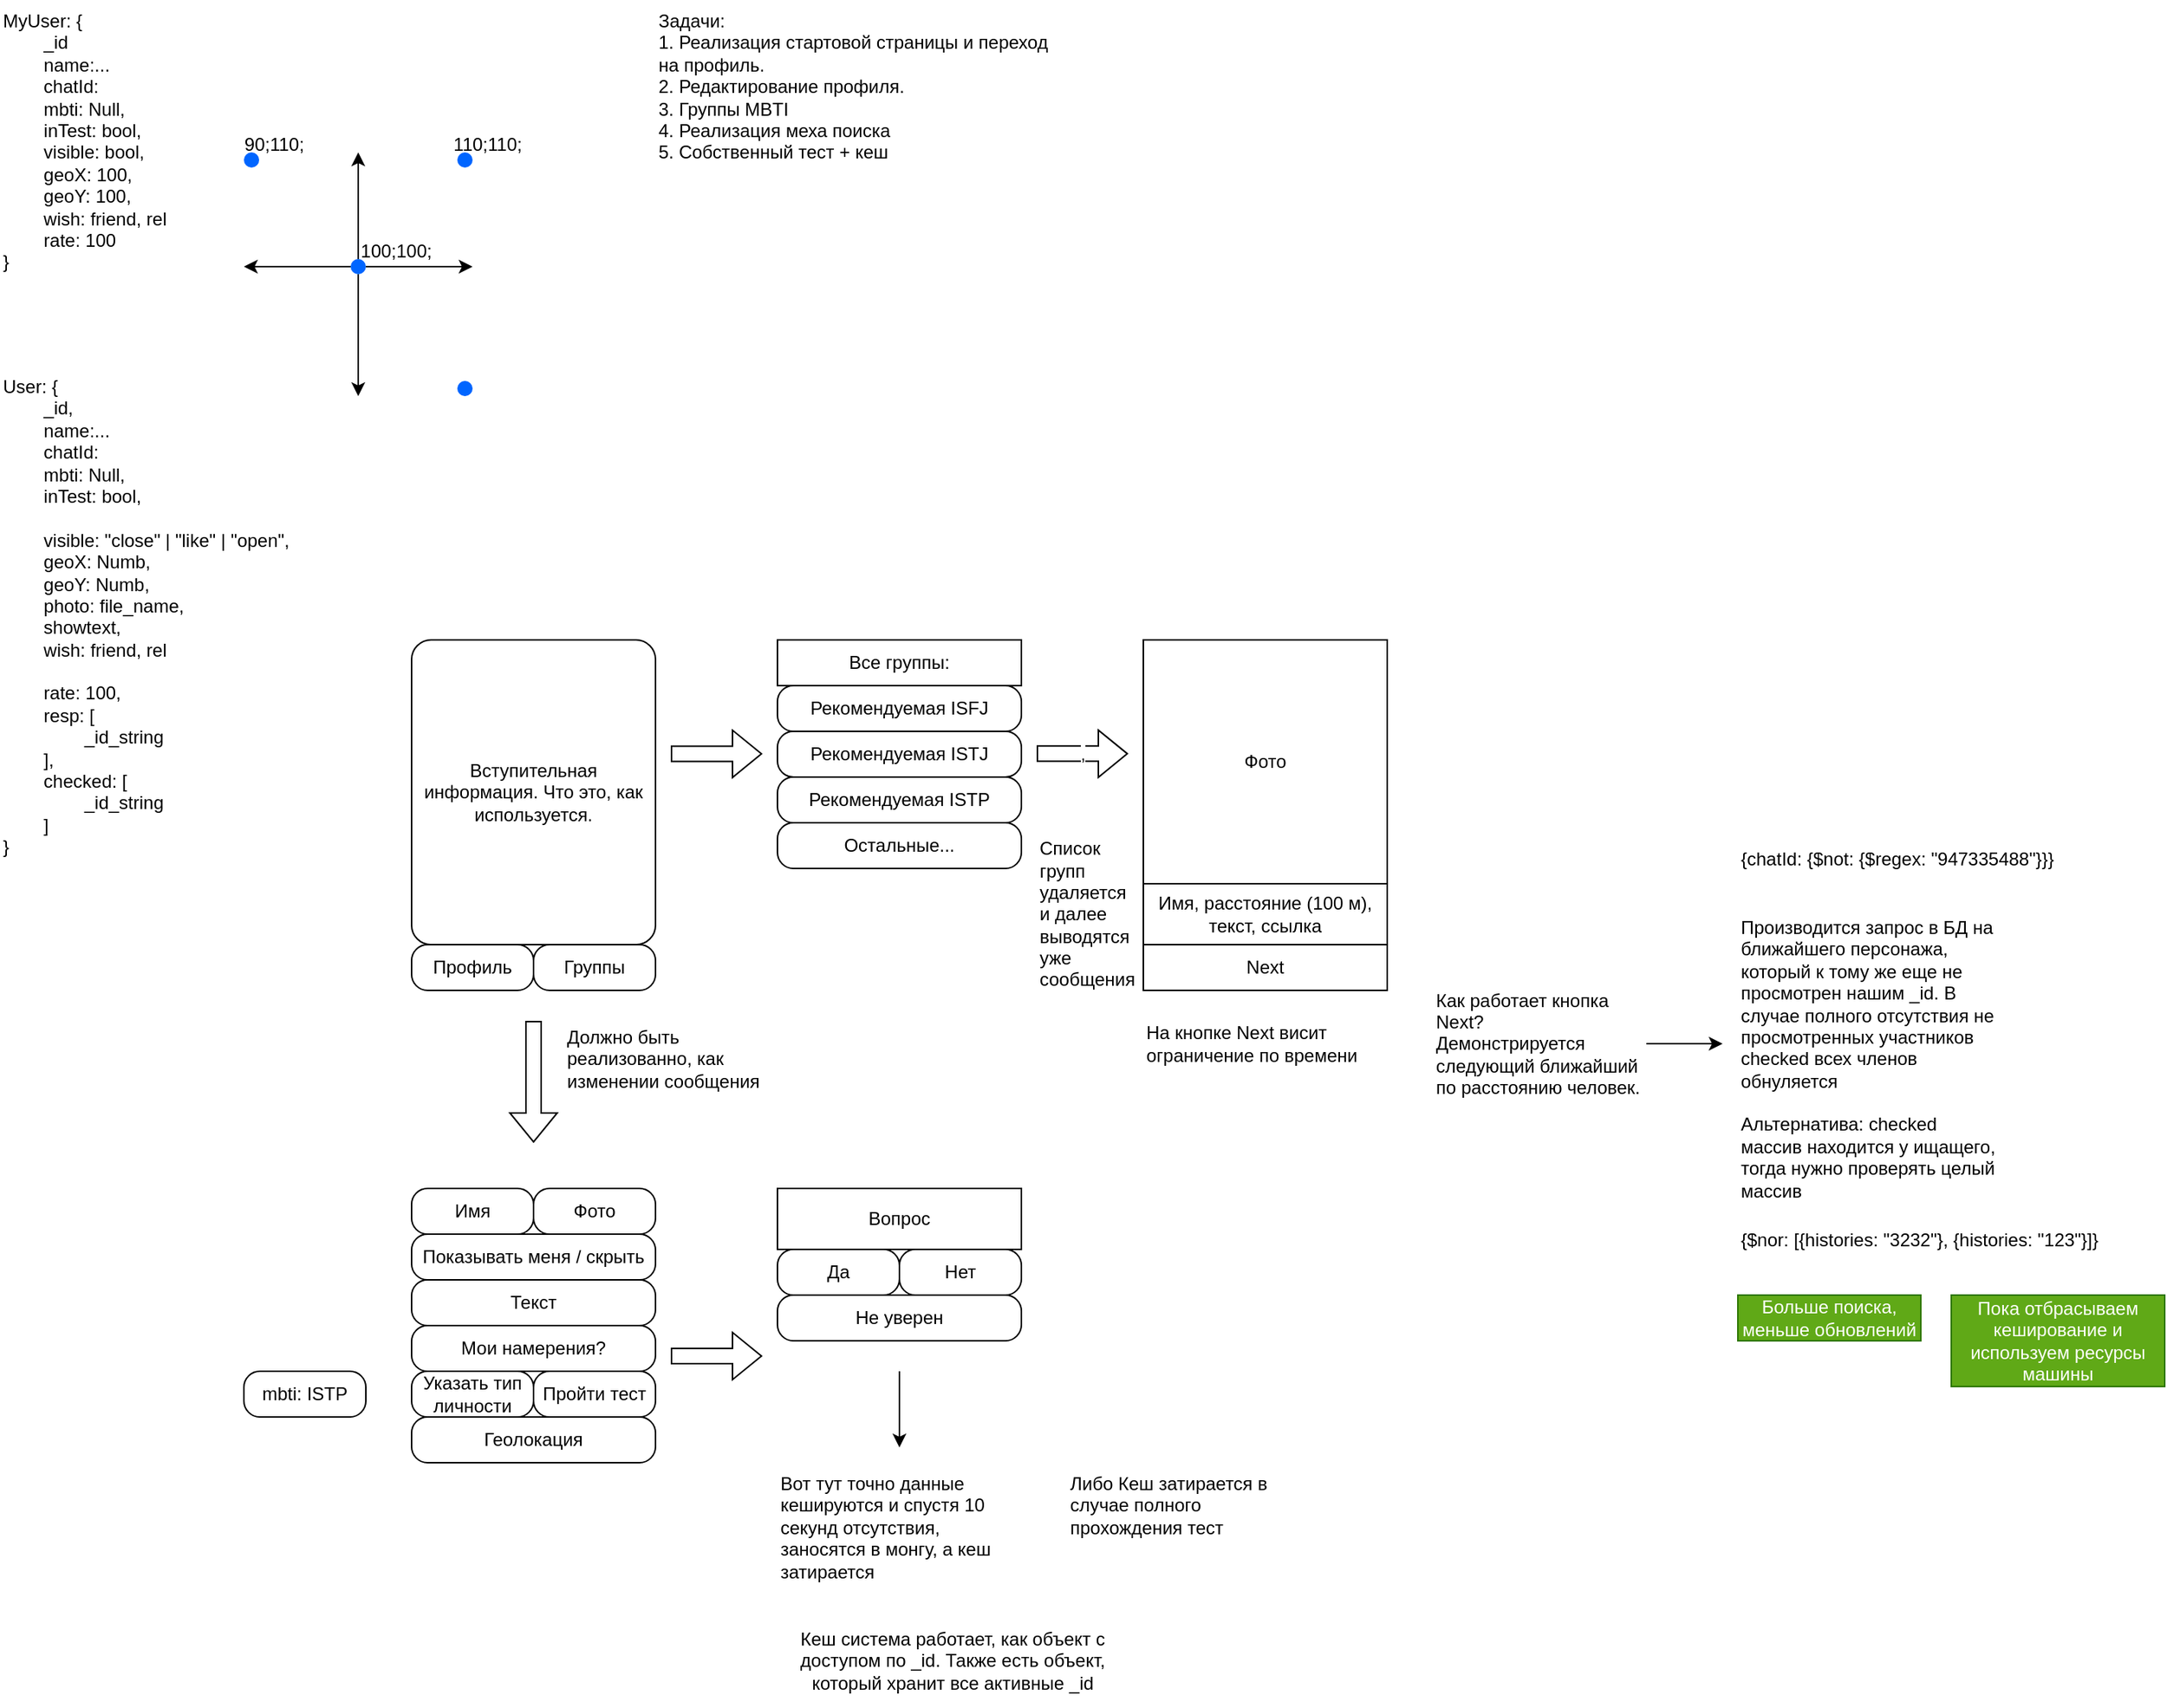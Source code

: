 <mxfile version="20.8.16" type="device"><diagram name="Страница — 1" id="FupqnEjtOjm448nTk_es"><mxGraphModel dx="234" dy="1684" grid="1" gridSize="10" guides="1" tooltips="1" connect="1" arrows="1" fold="1" page="0" pageScale="1" pageWidth="827" pageHeight="1169" math="0" shadow="0"><root><mxCell id="0"/><mxCell id="1" parent="0"/><mxCell id="fO_Z4lHO--c_j2YpZ-lT-3" value="User: {&lt;br&gt;&lt;span style=&quot;white-space: pre;&quot;&gt;&#9;&lt;/span&gt;_id,&amp;nbsp;&lt;br&gt;&lt;span style=&quot;white-space: pre;&quot;&gt;&#9;&lt;/span&gt;name:...&lt;br&gt;&lt;span style=&quot;white-space: pre;&quot;&gt;&#9;&lt;/span&gt;chatId:&lt;br&gt;&lt;span style=&quot;white-space: pre;&quot;&gt;&#9;&lt;/span&gt;mbti: Null,&lt;br&gt;&lt;span style=&quot;white-space: pre;&quot;&gt;&#9;&lt;/span&gt;inTest: bool,&lt;br&gt;&lt;br&gt;&lt;span style=&quot;white-space: pre;&quot;&gt;&#9;&lt;/span&gt;visible: &quot;close&quot; | &quot;like&quot; | &quot;open&quot;,&lt;br&gt;&lt;span style=&quot;white-space: pre;&quot;&gt;&#9;&lt;/span&gt;geoX: Numb,&lt;br&gt;&lt;span style=&quot;white-space: pre;&quot;&gt;&#9;&lt;/span&gt;geoY: Numb,&lt;br&gt;&lt;span style=&quot;white-space: pre;&quot;&gt;&#9;&lt;/span&gt;photo: file_name,&lt;br&gt;&lt;span style=&quot;white-space: pre;&quot;&gt;&#9;&lt;/span&gt;showtext,&lt;br&gt;&lt;span style=&quot;white-space: pre;&quot;&gt;&#9;&lt;/span&gt;wish: friend, rel&lt;br&gt;&lt;br&gt;&lt;span style=&quot;white-space: pre;&quot;&gt;&#9;&lt;/span&gt;rate: 100,&lt;br&gt;&lt;span style=&quot;white-space: pre;&quot;&gt;&#9;&lt;/span&gt;resp: [&lt;br&gt;&lt;span style=&quot;white-space: pre;&quot;&gt;&#9;&lt;span style=&quot;white-space: pre;&quot;&gt;&#9;&lt;/span&gt;_&lt;/span&gt;id_string&lt;br&gt;&lt;span style=&quot;white-space: pre;&quot;&gt;&#9;&lt;/span&gt;],&lt;br&gt;&lt;span style=&quot;white-space: pre;&quot;&gt;&#9;&lt;/span&gt;checked: [&lt;br&gt;&lt;span style=&quot;white-space: pre;&quot;&gt;&#9;&lt;span style=&quot;white-space: pre;&quot;&gt;&#9;&lt;/span&gt;_&lt;/span&gt;id_string&lt;br&gt;&lt;span style=&quot;white-space: pre;&quot;&gt;&#9;&lt;/span&gt;]&lt;br&gt;}" style="text;html=1;strokeColor=none;fillColor=none;align=left;verticalAlign=top;whiteSpace=wrap;rounded=0;" parent="1" vertex="1"><mxGeometry x="1410" y="-340" width="240" height="380" as="geometry"/></mxCell><mxCell id="jaCEFcEcsRProKFGOoYL-1" value="Вступительная информация. Что это, как используется." style="rounded=1;whiteSpace=wrap;html=1;arcSize=8;" vertex="1" parent="1"><mxGeometry x="1680" y="-160" width="160" height="200" as="geometry"/></mxCell><mxCell id="jaCEFcEcsRProKFGOoYL-5" value="Профиль" style="rounded=1;whiteSpace=wrap;html=1;arcSize=35;" vertex="1" parent="1"><mxGeometry x="1680" y="40" width="80" height="30" as="geometry"/></mxCell><mxCell id="jaCEFcEcsRProKFGOoYL-7" value="Группы" style="rounded=1;whiteSpace=wrap;html=1;arcSize=35;" vertex="1" parent="1"><mxGeometry x="1760" y="40" width="80" height="30" as="geometry"/></mxCell><mxCell id="jaCEFcEcsRProKFGOoYL-8" value="Имя" style="rounded=1;whiteSpace=wrap;html=1;arcSize=35;" vertex="1" parent="1"><mxGeometry x="1680" y="200" width="80" height="30" as="geometry"/></mxCell><mxCell id="jaCEFcEcsRProKFGOoYL-12" value="Показывать меня / скрыть" style="rounded=1;whiteSpace=wrap;html=1;arcSize=35;" vertex="1" parent="1"><mxGeometry x="1680" y="230" width="160" height="30" as="geometry"/></mxCell><mxCell id="jaCEFcEcsRProKFGOoYL-13" value="Фото" style="rounded=1;whiteSpace=wrap;html=1;arcSize=35;" vertex="1" parent="1"><mxGeometry x="1760" y="200" width="80" height="30" as="geometry"/></mxCell><mxCell id="jaCEFcEcsRProKFGOoYL-14" value="Мои намерения?" style="rounded=1;whiteSpace=wrap;html=1;arcSize=35;" vertex="1" parent="1"><mxGeometry x="1680" y="290" width="160" height="30" as="geometry"/></mxCell><mxCell id="jaCEFcEcsRProKFGOoYL-15" value="Указать тип личности" style="rounded=1;whiteSpace=wrap;html=1;arcSize=35;" vertex="1" parent="1"><mxGeometry x="1680" y="320" width="80" height="30" as="geometry"/></mxCell><mxCell id="jaCEFcEcsRProKFGOoYL-16" value="Пройти тест" style="rounded=1;whiteSpace=wrap;html=1;arcSize=35;" vertex="1" parent="1"><mxGeometry x="1760" y="320" width="80" height="30" as="geometry"/></mxCell><mxCell id="jaCEFcEcsRProKFGOoYL-17" value="Текст" style="rounded=1;whiteSpace=wrap;html=1;arcSize=35;" vertex="1" parent="1"><mxGeometry x="1680" y="260" width="160" height="30" as="geometry"/></mxCell><mxCell id="jaCEFcEcsRProKFGOoYL-18" value="Геолокация" style="rounded=1;whiteSpace=wrap;html=1;arcSize=35;" vertex="1" parent="1"><mxGeometry x="1680" y="350" width="160" height="30" as="geometry"/></mxCell><mxCell id="jaCEFcEcsRProKFGOoYL-19" value="Рекомендуемая ISFJ" style="rounded=1;whiteSpace=wrap;html=1;arcSize=35;" vertex="1" parent="1"><mxGeometry x="1920" y="-130" width="160" height="30" as="geometry"/></mxCell><mxCell id="jaCEFcEcsRProKFGOoYL-20" value="Рекомендуемая ISTJ" style="rounded=1;whiteSpace=wrap;html=1;arcSize=35;" vertex="1" parent="1"><mxGeometry x="1920" y="-100" width="160" height="30" as="geometry"/></mxCell><mxCell id="jaCEFcEcsRProKFGOoYL-21" value="Рекомендуемая ISTP" style="rounded=1;whiteSpace=wrap;html=1;arcSize=35;" vertex="1" parent="1"><mxGeometry x="1920" y="-70" width="160" height="30" as="geometry"/></mxCell><mxCell id="jaCEFcEcsRProKFGOoYL-22" value="Остальные..." style="rounded=1;whiteSpace=wrap;html=1;arcSize=35;" vertex="1" parent="1"><mxGeometry x="1920" y="-40" width="160" height="30" as="geometry"/></mxCell><mxCell id="jaCEFcEcsRProKFGOoYL-23" value="Все группы:" style="rounded=0;whiteSpace=wrap;html=1;" vertex="1" parent="1"><mxGeometry x="1920" y="-160" width="160" height="30" as="geometry"/></mxCell><mxCell id="jaCEFcEcsRProKFGOoYL-24" value="Фото" style="rounded=0;whiteSpace=wrap;html=1;" vertex="1" parent="1"><mxGeometry x="2160" y="-160" width="160" height="160" as="geometry"/></mxCell><mxCell id="jaCEFcEcsRProKFGOoYL-25" value="Имя, расстояние (100 м), текст, ссылка" style="rounded=0;whiteSpace=wrap;html=1;" vertex="1" parent="1"><mxGeometry x="2160" width="160" height="40" as="geometry"/></mxCell><mxCell id="jaCEFcEcsRProKFGOoYL-26" value="Next" style="rounded=0;whiteSpace=wrap;html=1;" vertex="1" parent="1"><mxGeometry x="2160" y="40" width="160" height="30" as="geometry"/></mxCell><mxCell id="jaCEFcEcsRProKFGOoYL-28" value="mbti: ISTP" style="rounded=1;whiteSpace=wrap;html=1;arcSize=35;" vertex="1" parent="1"><mxGeometry x="1570" y="320" width="80" height="30" as="geometry"/></mxCell><mxCell id="jaCEFcEcsRProKFGOoYL-48" style="edgeStyle=orthogonalEdgeStyle;rounded=0;orthogonalLoop=1;jettySize=auto;html=1;" edge="1" parent="1" source="jaCEFcEcsRProKFGOoYL-30"><mxGeometry relative="1" as="geometry"><mxPoint x="2540" y="105.0" as="targetPoint"/></mxGeometry></mxCell><mxCell id="jaCEFcEcsRProKFGOoYL-30" value="Как работает кнопка Next?&lt;br&gt;Демонстрируется следующий ближайший по расстоянию человек." style="text;html=1;strokeColor=none;fillColor=none;align=left;verticalAlign=middle;whiteSpace=wrap;rounded=0;" vertex="1" parent="1"><mxGeometry x="2350" y="40" width="140" height="130" as="geometry"/></mxCell><mxCell id="jaCEFcEcsRProKFGOoYL-31" value="MyUser: {&lt;br&gt;&lt;span style=&quot;white-space: pre;&quot;&gt;&#9;&lt;/span&gt;_id&lt;br&gt;&lt;span style=&quot;white-space: pre;&quot;&gt;&#9;&lt;/span&gt;name:...&lt;br&gt;&lt;span style=&quot;white-space: pre;&quot;&gt;&#9;&lt;/span&gt;chatId:&lt;br&gt;&lt;span style=&quot;white-space: pre;&quot;&gt;&#9;&lt;/span&gt;mbti: Null,&lt;br&gt;&lt;span style=&quot;white-space: pre;&quot;&gt;&#9;&lt;/span&gt;inTest: bool,&lt;br&gt;&lt;span style=&quot;white-space: pre;&quot;&gt;&#9;&lt;/span&gt;visible: bool,&lt;br&gt;&lt;span style=&quot;white-space: pre;&quot;&gt;&#9;&lt;/span&gt;geoX: 100,&lt;br&gt;&lt;span style=&quot;white-space: pre;&quot;&gt;&#9;&lt;/span&gt;geoY: 100,&lt;br&gt;&lt;span style=&quot;white-space: pre;&quot;&gt;&#9;&lt;/span&gt;wish: friend, rel&lt;br&gt;&lt;span style=&quot;white-space: pre;&quot;&gt;&#9;&lt;/span&gt;rate: 100&lt;br&gt;}" style="text;html=1;strokeColor=none;fillColor=none;align=left;verticalAlign=top;whiteSpace=wrap;rounded=0;" vertex="1" parent="1"><mxGeometry x="1410" y="-580" width="120" height="160" as="geometry"/></mxCell><mxCell id="jaCEFcEcsRProKFGOoYL-34" value="" style="shape=ellipse;fillColor=#0065FF;strokeColor=none;html=1;sketch=0;" vertex="1" parent="1"><mxGeometry x="1640" y="-410" width="10" height="10" as="geometry"/></mxCell><mxCell id="jaCEFcEcsRProKFGOoYL-35" value="" style="endArrow=classic;html=1;rounded=0;exitX=1;exitY=0.5;exitDx=0;exitDy=0;" edge="1" parent="1" source="jaCEFcEcsRProKFGOoYL-34"><mxGeometry width="50" height="50" relative="1" as="geometry"><mxPoint x="1670" y="-340" as="sourcePoint"/><mxPoint x="1720" y="-405" as="targetPoint"/></mxGeometry></mxCell><mxCell id="jaCEFcEcsRProKFGOoYL-36" value="" style="endArrow=classic;html=1;rounded=0;exitX=0.5;exitY=1;exitDx=0;exitDy=0;" edge="1" parent="1" source="jaCEFcEcsRProKFGOoYL-34"><mxGeometry width="50" height="50" relative="1" as="geometry"><mxPoint x="1610" y="-300" as="sourcePoint"/><mxPoint x="1645" y="-320" as="targetPoint"/></mxGeometry></mxCell><mxCell id="jaCEFcEcsRProKFGOoYL-37" value="" style="endArrow=classic;html=1;rounded=0;exitX=0.5;exitY=0;exitDx=0;exitDy=0;" edge="1" parent="1" source="jaCEFcEcsRProKFGOoYL-34"><mxGeometry width="50" height="50" relative="1" as="geometry"><mxPoint x="1670" y="-385" as="sourcePoint"/><mxPoint x="1645" y="-480" as="targetPoint"/></mxGeometry></mxCell><mxCell id="jaCEFcEcsRProKFGOoYL-38" value="" style="endArrow=classic;html=1;rounded=0;exitX=0;exitY=0.5;exitDx=0;exitDy=0;" edge="1" parent="1" source="jaCEFcEcsRProKFGOoYL-34"><mxGeometry width="50" height="50" relative="1" as="geometry"><mxPoint x="1590" y="-390" as="sourcePoint"/><mxPoint x="1570" y="-405" as="targetPoint"/></mxGeometry></mxCell><mxCell id="jaCEFcEcsRProKFGOoYL-41" value="100;100;" style="text;html=1;strokeColor=none;fillColor=none;align=center;verticalAlign=middle;whiteSpace=wrap;rounded=0;" vertex="1" parent="1"><mxGeometry x="1640" y="-430" width="60" height="30" as="geometry"/></mxCell><mxCell id="jaCEFcEcsRProKFGOoYL-42" value="90;110;" style="text;html=1;strokeColor=none;fillColor=none;align=center;verticalAlign=middle;whiteSpace=wrap;rounded=0;" vertex="1" parent="1"><mxGeometry x="1560" y="-500" width="60" height="30" as="geometry"/></mxCell><mxCell id="jaCEFcEcsRProKFGOoYL-43" value="" style="shape=ellipse;fillColor=#0065FF;strokeColor=none;html=1;sketch=0;" vertex="1" parent="1"><mxGeometry x="1570" y="-480" width="10" height="10" as="geometry"/></mxCell><mxCell id="jaCEFcEcsRProKFGOoYL-44" value="" style="shape=ellipse;fillColor=#0065FF;strokeColor=none;html=1;sketch=0;" vertex="1" parent="1"><mxGeometry x="1710" y="-480" width="10" height="10" as="geometry"/></mxCell><mxCell id="jaCEFcEcsRProKFGOoYL-45" value="" style="shape=ellipse;fillColor=#0065FF;strokeColor=none;html=1;sketch=0;" vertex="1" parent="1"><mxGeometry x="1710" y="-330" width="10" height="10" as="geometry"/></mxCell><mxCell id="jaCEFcEcsRProKFGOoYL-47" value="110;110;" style="text;html=1;strokeColor=none;fillColor=none;align=center;verticalAlign=middle;whiteSpace=wrap;rounded=0;" vertex="1" parent="1"><mxGeometry x="1700" y="-500" width="60" height="30" as="geometry"/></mxCell><mxCell id="jaCEFcEcsRProKFGOoYL-49" value="Производится запрос в БД на ближайшего персонажа, который к тому же еще не просмотрен нашим _id. В случае полного отсутствия не просмотренных участников checked всех членов обнуляется&lt;br&gt;&lt;br&gt;Альтернатива: checked массив находится у ищащего, тогда нужно проверять целый массив" style="text;html=1;strokeColor=none;fillColor=none;align=left;verticalAlign=middle;whiteSpace=wrap;rounded=0;" vertex="1" parent="1"><mxGeometry x="2550" width="170" height="230" as="geometry"/></mxCell><mxCell id="jaCEFcEcsRProKFGOoYL-50" value="{chatId: {$not: {$regex: &quot;947335488&quot;}}}" style="text;whiteSpace=wrap;html=1;" vertex="1" parent="1"><mxGeometry x="2550" y="-30" width="240" height="40" as="geometry"/></mxCell><mxCell id="jaCEFcEcsRProKFGOoYL-51" value="{$nor: [{histories: &quot;3232&quot;}, {histories: &quot;123&quot;}]}" style="text;whiteSpace=wrap;html=1;" vertex="1" parent="1"><mxGeometry x="2550" y="220" width="270" height="40" as="geometry"/></mxCell><mxCell id="jaCEFcEcsRProKFGOoYL-52" value="Больше поиска, меньше обновлений" style="rounded=0;whiteSpace=wrap;html=1;fillColor=#60a917;fontColor=#ffffff;strokeColor=#2D7600;" vertex="1" parent="1"><mxGeometry x="2550" y="270" width="120" height="30" as="geometry"/></mxCell><mxCell id="jaCEFcEcsRProKFGOoYL-53" value="Пока отбрасываем кеширование и используем ресурсы машины" style="rounded=0;whiteSpace=wrap;html=1;fillColor=#60a917;fontColor=#ffffff;strokeColor=#2D7600;" vertex="1" parent="1"><mxGeometry x="2690" y="270" width="140" height="60" as="geometry"/></mxCell><mxCell id="jaCEFcEcsRProKFGOoYL-54" value="" style="shape=flexArrow;endArrow=classic;html=1;rounded=0;" edge="1" parent="1"><mxGeometry width="50" height="50" relative="1" as="geometry"><mxPoint x="1760" y="90" as="sourcePoint"/><mxPoint x="1760" y="170" as="targetPoint"/></mxGeometry></mxCell><mxCell id="jaCEFcEcsRProKFGOoYL-55" value="Должно быть реализованно, как изменении сообщения" style="text;html=1;strokeColor=none;fillColor=none;align=left;verticalAlign=middle;whiteSpace=wrap;rounded=0;" vertex="1" parent="1"><mxGeometry x="1780" y="80" width="130" height="70" as="geometry"/></mxCell><mxCell id="jaCEFcEcsRProKFGOoYL-57" value="" style="shape=flexArrow;endArrow=classic;html=1;rounded=0;" edge="1" parent="1"><mxGeometry width="50" height="50" relative="1" as="geometry"><mxPoint x="1850" y="-85.22" as="sourcePoint"/><mxPoint x="1910" y="-85.22" as="targetPoint"/></mxGeometry></mxCell><mxCell id="jaCEFcEcsRProKFGOoYL-58" value="," style="shape=flexArrow;endArrow=classic;html=1;rounded=0;" edge="1" parent="1"><mxGeometry width="50" height="50" relative="1" as="geometry"><mxPoint x="2090" y="-85.32" as="sourcePoint"/><mxPoint x="2150" y="-85.32" as="targetPoint"/></mxGeometry></mxCell><mxCell id="jaCEFcEcsRProKFGOoYL-59" value="Список групп удаляется и далее выводятся уже сообщения" style="text;html=1;strokeColor=none;fillColor=none;align=left;verticalAlign=middle;whiteSpace=wrap;rounded=0;" vertex="1" parent="1"><mxGeometry x="2090" y="-55" width="60" height="150" as="geometry"/></mxCell><mxCell id="jaCEFcEcsRProKFGOoYL-60" value="На кнопке Next висит ограничение по времени" style="text;html=1;strokeColor=none;fillColor=none;align=left;verticalAlign=middle;whiteSpace=wrap;rounded=0;" vertex="1" parent="1"><mxGeometry x="2160" y="85" width="180" height="40" as="geometry"/></mxCell><mxCell id="jaCEFcEcsRProKFGOoYL-63" value="Вопрос" style="rounded=0;whiteSpace=wrap;html=1;" vertex="1" parent="1"><mxGeometry x="1920" y="200" width="160" height="40" as="geometry"/></mxCell><mxCell id="jaCEFcEcsRProKFGOoYL-70" value="Да" style="rounded=1;whiteSpace=wrap;html=1;arcSize=35;" vertex="1" parent="1"><mxGeometry x="1920" y="240" width="80" height="30" as="geometry"/></mxCell><mxCell id="jaCEFcEcsRProKFGOoYL-71" value="Не уверен" style="rounded=1;whiteSpace=wrap;html=1;arcSize=35;" vertex="1" parent="1"><mxGeometry x="1920" y="270" width="160" height="30" as="geometry"/></mxCell><mxCell id="jaCEFcEcsRProKFGOoYL-72" value="Нет" style="rounded=1;whiteSpace=wrap;html=1;arcSize=35;" vertex="1" parent="1"><mxGeometry x="2000" y="240" width="80" height="30" as="geometry"/></mxCell><mxCell id="jaCEFcEcsRProKFGOoYL-73" value="" style="shape=flexArrow;endArrow=classic;html=1;rounded=0;" edge="1" parent="1"><mxGeometry width="50" height="50" relative="1" as="geometry"><mxPoint x="1850" y="310" as="sourcePoint"/><mxPoint x="1910" y="310" as="targetPoint"/></mxGeometry></mxCell><mxCell id="jaCEFcEcsRProKFGOoYL-74" value="" style="endArrow=classic;html=1;rounded=0;" edge="1" parent="1"><mxGeometry width="50" height="50" relative="1" as="geometry"><mxPoint x="2000" y="320" as="sourcePoint"/><mxPoint x="2000" y="370" as="targetPoint"/></mxGeometry></mxCell><mxCell id="jaCEFcEcsRProKFGOoYL-75" value="Вот тут точно данные кешируются и спустя 10 секунд отсутствия, заносятся в монгу, а кеш затирается&amp;nbsp;" style="text;html=1;strokeColor=none;fillColor=none;align=left;verticalAlign=top;whiteSpace=wrap;rounded=0;" vertex="1" parent="1"><mxGeometry x="1920" y="380" width="160" height="100" as="geometry"/></mxCell><mxCell id="jaCEFcEcsRProKFGOoYL-76" value="Либо Кеш затирается в случае полного прохождения тест" style="text;html=1;strokeColor=none;fillColor=none;align=left;verticalAlign=top;whiteSpace=wrap;rounded=0;" vertex="1" parent="1"><mxGeometry x="2110" y="380" width="160" height="100" as="geometry"/></mxCell><mxCell id="jaCEFcEcsRProKFGOoYL-78" value="Кеш система работает, как объект с доступом по _id. Также есть объект, который хранит все активные _id" style="text;html=1;strokeColor=none;fillColor=none;align=center;verticalAlign=middle;whiteSpace=wrap;rounded=0;" vertex="1" parent="1"><mxGeometry x="1920" y="480" width="230" height="60" as="geometry"/></mxCell><mxCell id="jaCEFcEcsRProKFGOoYL-79" value="Задачи:&lt;br&gt;1. Реализация стартовой страницы и переход на профиль.&lt;br&gt;2. Редактирование профиля.&lt;br&gt;3. Группы MBTI&lt;br&gt;4. Реализация меха поиска&lt;br&gt;5. Собственный тест + кеш&lt;br&gt;" style="text;html=1;strokeColor=none;fillColor=none;align=left;verticalAlign=top;whiteSpace=wrap;rounded=0;" vertex="1" parent="1"><mxGeometry x="1840" y="-580" width="260" height="170" as="geometry"/></mxCell></root></mxGraphModel></diagram></mxfile>